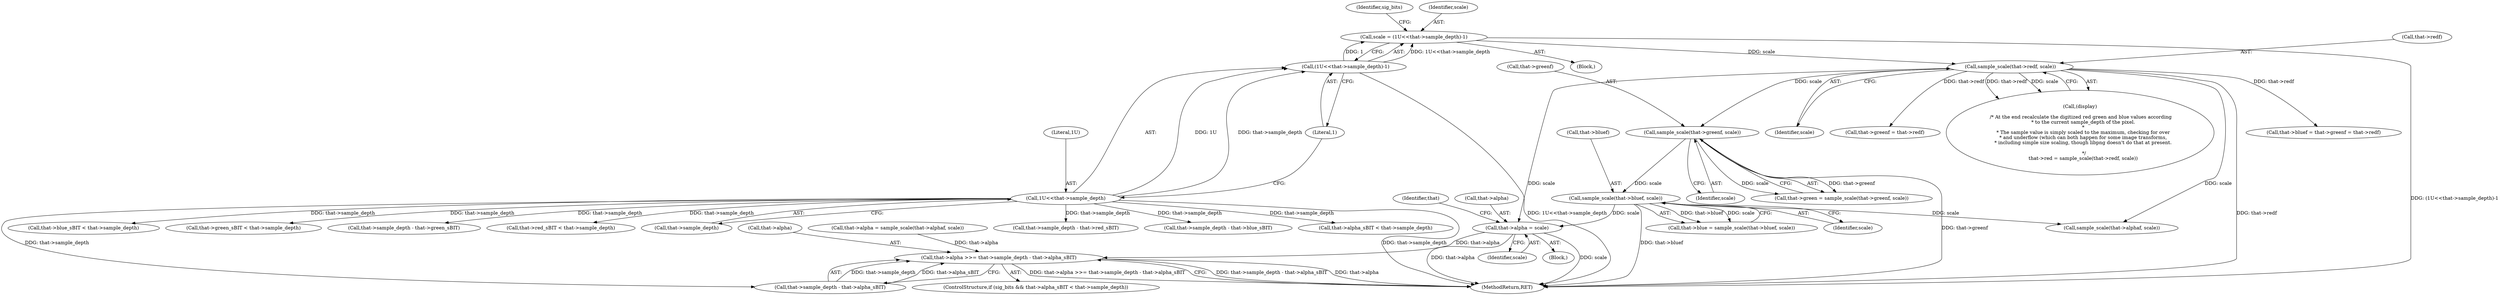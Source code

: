 digraph "0_Android_9d4853418ab2f754c2b63e091c29c5529b8b86ca_57@pointer" {
"1000346" [label="(Call,that->alpha = scale)"];
"1000216" [label="(Call,sample_scale(that->bluef, scale))"];
"1000186" [label="(Call,sample_scale(that->greenf, scale))"];
"1000134" [label="(Call,sample_scale(that->redf, scale))"];
"1000113" [label="(Call,scale = (1U<<that->sample_depth)-1)"];
"1000115" [label="(Call,(1U<<that->sample_depth)-1)"];
"1000116" [label="(Call,1U<<that->sample_depth)"];
"1000371" [label="(Call,that->alpha >>= that->sample_depth - that->alpha_sBIT)"];
"1000285" [label="(Call,that->bluef = that->greenf = that->redf)"];
"1000182" [label="(Call,that->green = sample_scale(that->greenf, scale))"];
"1000382" [label="(MethodReturn,RET)"];
"1000224" [label="(Call,that->blue_sBIT < that->sample_depth)"];
"1000128" [label="(Call,(display)\n\n /* At the end recalculate the digitized red green and blue values according\n    * to the current sample_depth of the pixel.\n    *\n    * The sample value is simply scaled to the maximum, checking for over\n    * and underflow (which can both happen for some image transforms,\n    * including simple size scaling, though libpng doesn't do that at present.\n\n     */\n    that->red = sample_scale(that->redf, scale))"];
"1000220" [label="(Identifier,scale)"];
"1000345" [label="(Block,)"];
"1000186" [label="(Call,sample_scale(that->greenf, scale))"];
"1000212" [label="(Call,that->blue = sample_scale(that->bluef, scale))"];
"1000371" [label="(Call,that->alpha >>= that->sample_depth - that->alpha_sBIT)"];
"1000194" [label="(Call,that->green_sBIT < that->sample_depth)"];
"1000372" [label="(Call,that->alpha)"];
"1000205" [label="(Call,that->sample_depth - that->green_sBIT)"];
"1000111" [label="(Block,)"];
"1000117" [label="(Literal,1U)"];
"1000113" [label="(Call,scale = (1U<<that->sample_depth)-1)"];
"1000190" [label="(Identifier,scale)"];
"1000353" [label="(Identifier,that)"];
"1000142" [label="(Call,that->red_sBIT < that->sample_depth)"];
"1000118" [label="(Call,that->sample_depth)"];
"1000138" [label="(Identifier,scale)"];
"1000135" [label="(Call,that->redf)"];
"1000216" [label="(Call,sample_scale(that->bluef, scale))"];
"1000346" [label="(Call,that->alpha = scale)"];
"1000289" [label="(Call,that->greenf = that->redf)"];
"1000320" [label="(Call,that->alpha = sample_scale(that->alphaf, scale))"];
"1000124" [label="(Identifier,sig_bits)"];
"1000375" [label="(Call,that->sample_depth - that->alpha_sBIT)"];
"1000217" [label="(Call,that->bluef)"];
"1000153" [label="(Call,that->sample_depth - that->red_sBIT)"];
"1000187" [label="(Call,that->greenf)"];
"1000235" [label="(Call,that->sample_depth - that->blue_sBIT)"];
"1000347" [label="(Call,that->alpha)"];
"1000116" [label="(Call,1U<<that->sample_depth)"];
"1000350" [label="(Identifier,scale)"];
"1000115" [label="(Call,(1U<<that->sample_depth)-1)"];
"1000134" [label="(Call,sample_scale(that->redf, scale))"];
"1000114" [label="(Identifier,scale)"];
"1000361" [label="(ControlStructure,if (sig_bits && that->alpha_sBIT < that->sample_depth))"];
"1000121" [label="(Literal,1)"];
"1000324" [label="(Call,sample_scale(that->alphaf, scale))"];
"1000364" [label="(Call,that->alpha_sBIT < that->sample_depth)"];
"1000346" -> "1000345"  [label="AST: "];
"1000346" -> "1000350"  [label="CFG: "];
"1000347" -> "1000346"  [label="AST: "];
"1000350" -> "1000346"  [label="AST: "];
"1000353" -> "1000346"  [label="CFG: "];
"1000346" -> "1000382"  [label="DDG: that->alpha"];
"1000346" -> "1000382"  [label="DDG: scale"];
"1000216" -> "1000346"  [label="DDG: scale"];
"1000134" -> "1000346"  [label="DDG: scale"];
"1000346" -> "1000371"  [label="DDG: that->alpha"];
"1000216" -> "1000212"  [label="AST: "];
"1000216" -> "1000220"  [label="CFG: "];
"1000217" -> "1000216"  [label="AST: "];
"1000220" -> "1000216"  [label="AST: "];
"1000212" -> "1000216"  [label="CFG: "];
"1000216" -> "1000382"  [label="DDG: that->bluef"];
"1000216" -> "1000212"  [label="DDG: that->bluef"];
"1000216" -> "1000212"  [label="DDG: scale"];
"1000186" -> "1000216"  [label="DDG: scale"];
"1000216" -> "1000324"  [label="DDG: scale"];
"1000186" -> "1000182"  [label="AST: "];
"1000186" -> "1000190"  [label="CFG: "];
"1000187" -> "1000186"  [label="AST: "];
"1000190" -> "1000186"  [label="AST: "];
"1000182" -> "1000186"  [label="CFG: "];
"1000186" -> "1000382"  [label="DDG: that->greenf"];
"1000186" -> "1000182"  [label="DDG: that->greenf"];
"1000186" -> "1000182"  [label="DDG: scale"];
"1000134" -> "1000186"  [label="DDG: scale"];
"1000134" -> "1000128"  [label="AST: "];
"1000134" -> "1000138"  [label="CFG: "];
"1000135" -> "1000134"  [label="AST: "];
"1000138" -> "1000134"  [label="AST: "];
"1000128" -> "1000134"  [label="CFG: "];
"1000134" -> "1000382"  [label="DDG: that->redf"];
"1000134" -> "1000128"  [label="DDG: that->redf"];
"1000134" -> "1000128"  [label="DDG: scale"];
"1000113" -> "1000134"  [label="DDG: scale"];
"1000134" -> "1000285"  [label="DDG: that->redf"];
"1000134" -> "1000289"  [label="DDG: that->redf"];
"1000134" -> "1000324"  [label="DDG: scale"];
"1000113" -> "1000111"  [label="AST: "];
"1000113" -> "1000115"  [label="CFG: "];
"1000114" -> "1000113"  [label="AST: "];
"1000115" -> "1000113"  [label="AST: "];
"1000124" -> "1000113"  [label="CFG: "];
"1000113" -> "1000382"  [label="DDG: (1U<<that->sample_depth)-1"];
"1000115" -> "1000113"  [label="DDG: 1U<<that->sample_depth"];
"1000115" -> "1000113"  [label="DDG: 1"];
"1000115" -> "1000121"  [label="CFG: "];
"1000116" -> "1000115"  [label="AST: "];
"1000121" -> "1000115"  [label="AST: "];
"1000115" -> "1000382"  [label="DDG: 1U<<that->sample_depth"];
"1000116" -> "1000115"  [label="DDG: 1U"];
"1000116" -> "1000115"  [label="DDG: that->sample_depth"];
"1000116" -> "1000118"  [label="CFG: "];
"1000117" -> "1000116"  [label="AST: "];
"1000118" -> "1000116"  [label="AST: "];
"1000121" -> "1000116"  [label="CFG: "];
"1000116" -> "1000382"  [label="DDG: that->sample_depth"];
"1000116" -> "1000142"  [label="DDG: that->sample_depth"];
"1000116" -> "1000153"  [label="DDG: that->sample_depth"];
"1000116" -> "1000194"  [label="DDG: that->sample_depth"];
"1000116" -> "1000205"  [label="DDG: that->sample_depth"];
"1000116" -> "1000224"  [label="DDG: that->sample_depth"];
"1000116" -> "1000235"  [label="DDG: that->sample_depth"];
"1000116" -> "1000364"  [label="DDG: that->sample_depth"];
"1000116" -> "1000375"  [label="DDG: that->sample_depth"];
"1000371" -> "1000361"  [label="AST: "];
"1000371" -> "1000375"  [label="CFG: "];
"1000372" -> "1000371"  [label="AST: "];
"1000375" -> "1000371"  [label="AST: "];
"1000382" -> "1000371"  [label="CFG: "];
"1000371" -> "1000382"  [label="DDG: that->sample_depth - that->alpha_sBIT"];
"1000371" -> "1000382"  [label="DDG: that->alpha"];
"1000371" -> "1000382"  [label="DDG: that->alpha >>= that->sample_depth - that->alpha_sBIT"];
"1000320" -> "1000371"  [label="DDG: that->alpha"];
"1000375" -> "1000371"  [label="DDG: that->sample_depth"];
"1000375" -> "1000371"  [label="DDG: that->alpha_sBIT"];
}
